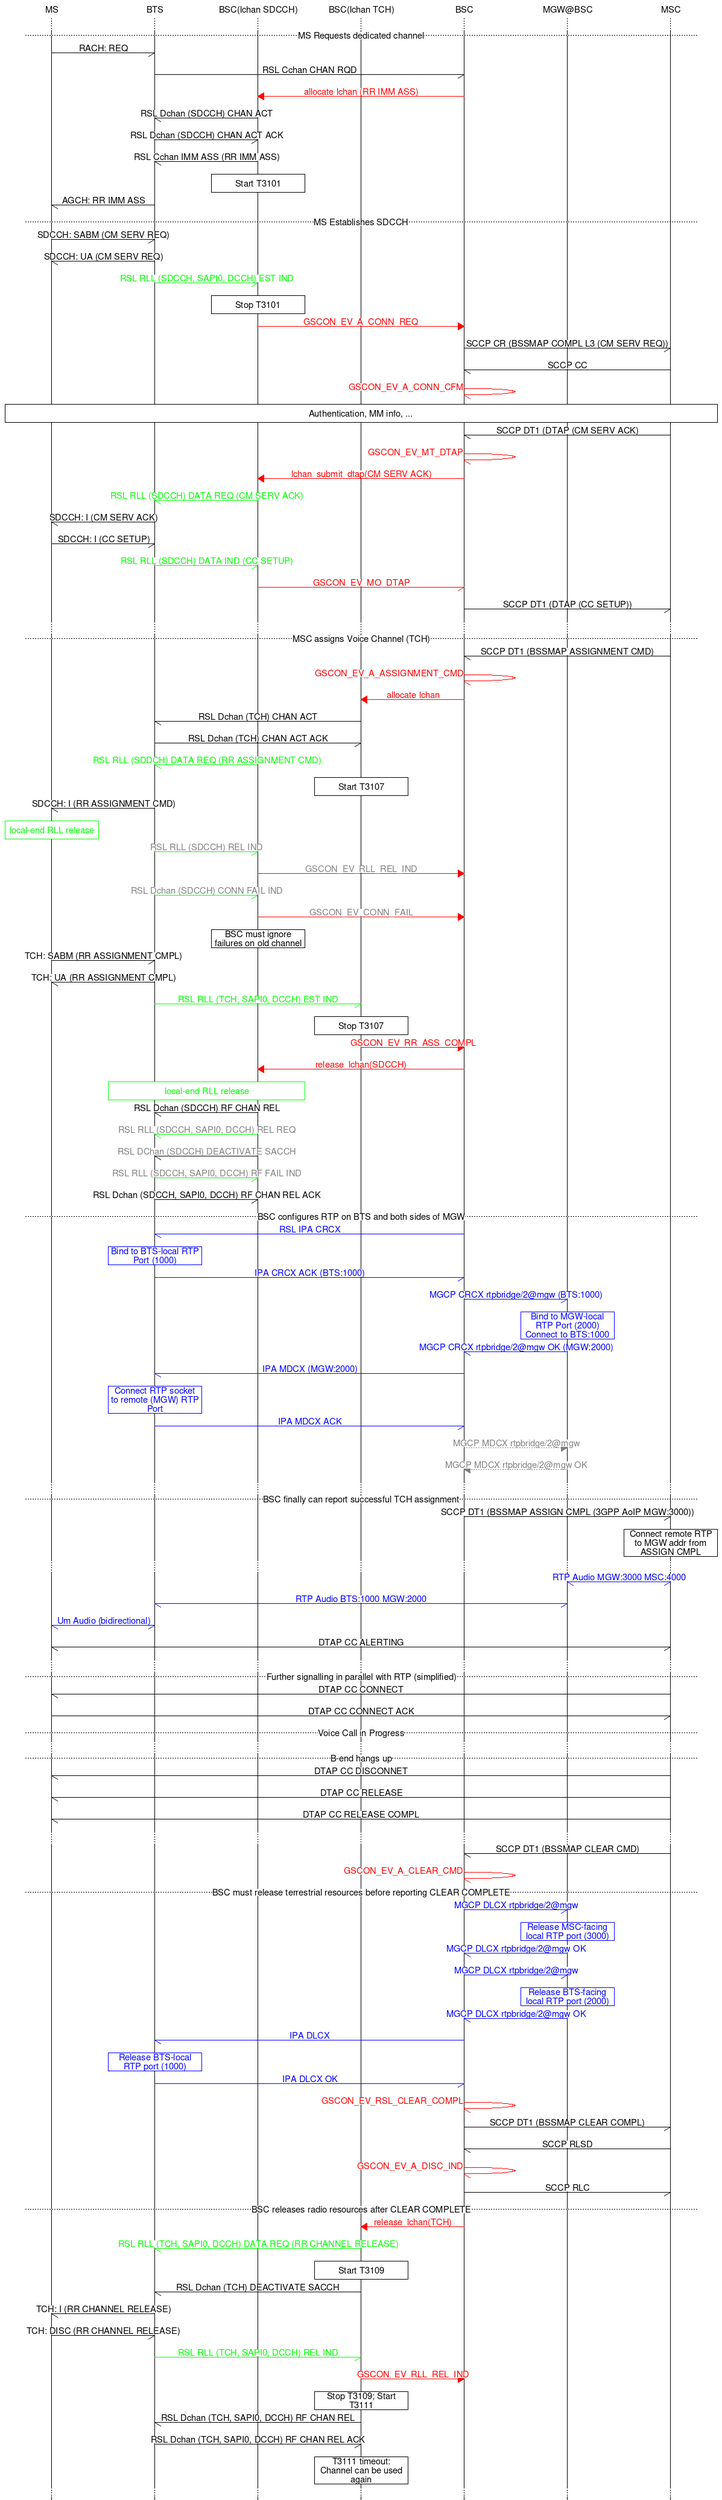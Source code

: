 msc {
	hscale=2;
	ms [label="MS"],
	bts [label="BTS"],
	bsc_l [label="BSC(lchan SDCCH)"],
	bsc_l2 [label="BSC(lchan TCH)"],
	bsc [label="BSC"],
	mgw [label="MGW@BSC"],
	m_sc [label="MSC"];

	...;
	---		[label="MS Requests dedicated channel"];
	ms -> bts	[label="RACH: REQ"];
	bts -> bsc	[label="RSL Cchan CHAN RQD"];
	bsc_l <= bsc	[label="allocate lchan (RR IMM ASS)", textcolor="red", linecolor="red"];
	bts <- bsc_l	[label="RSL Dchan (SDCCH) CHAN ACT"];
	bts -> bsc_l	[label="RSL Dchan (SDCCH) CHAN ACT ACK"];
	bts <- bsc_l	[label="RSL Cchan IMM ASS (RR IMM ASS)"];
	bsc_l box bsc_l	[label="Start T3101"];
	ms <- bts	[label="AGCH: RR IMM ASS"];
	---		[label="MS Establishes SDCCH"];
	ms -> bts	[label="SDCCH: SABM (CM SERV REQ)"];
	ms <- bts	[label="SDCCH: UA (CM SERV REQ)"];
	bts -> bsc_l	[label="RSL RLL (SDCCH, SAPI0, DCCH) EST IND", textcolor="green", linecolor="green"];
	bsc_l box bsc_l	[label="Stop T3101"];
	bsc_l => bsc	[label="GSCON_EV_A_CONN_REQ", textcolor="red", linecolor="red"];
	bsc -> m_sc	[label="SCCP CR (BSSMAP COMPL L3 (CM SERV REQ))"];
	bsc <- m_sc	[label="SCCP CC"];
	bsc -> bsc	[label="GSCON_EV_A_CONN_CFM", textcolor="red", linecolor="red"];
	ms box m_sc	[label="Authentication, MM info, ..."];
	bsc <- m_sc	[label="SCCP DT1 (DTAP (CM SERV ACK)"];
	bsc -> bsc	[label="GSCON_EV_MT_DTAP", textcolor="red", linecolor="red"];
	bsc_l <= bsc	[label="lchan_submit_dtap(CM SERV ACK)", textcolor="red", linecolor="red"];
	bts <- bsc_l	[label="RSL RLL (SDCCH) DATA REQ (CM SERV ACK)", textcolor="green", linecolor="green"];
	ms <- bts	[label="SDCCH: I (CM SERV ACK)"];
	ms -> bts	[label="SDCCH: I (CC SETUP)"];
	bts -> bsc_l	[label="RSL RLL (SDCCH) DATA IND (CC SETUP)", textcolor="green", linecolor="green"];
	bsc_l -> bsc	[label="GSCON_EV_MO_DTAP", textcolor="red", linecolor="red"];
	bsc -> m_sc	[label="SCCP DT1 (DTAP (CC SETUP))"];
	...;

	---		[label="MSC assigns Voice Channel (TCH)"];
	bsc <- m_sc	[label="SCCP DT1 (BSSMAP ASSIGNMENT CMD)"];
	bsc -> bsc	[label="GSCON_EV_A_ASSIGNMENT_CMD", textcolor="red", linecolor="red"];
	bsc_l2 <= bsc	[label="allocate lchan", textcolor="red", linecolor="red"];
	bts <- bsc_l2	[label="RSL Dchan (TCH) CHAN ACT"];
	bts -> bsc_l2	[label="RSL Dchan (TCH) CHAN ACT ACK"];
	bts <- bsc_l	[label="RSL RLL (SDDCH) DATA REQ (RR ASSIGNMENT CMD)", textcolor="green",
linecolor="green"];
	bsc_l2 box bsc_l2	[label="Start T3107"];
	ms <- bts	[label="SDCCH: I (RR ASSIGNMENT CMD)"];
	ms box ms	[label="local-end RLL release", textcolor="green", linecolor="green"];
	bts -> bsc_l	[label="RSL RLL (SDCCH) REL IND", textcolor="gray", linecolor="green"];
	bsc_l => bsc	[label="GSCON_EV_RLL_REL_IND", textcolor="gray", linecolor="red"];
	bts -> bsc_l	[label="RSL Dchan (SDCCH) CONN FAIL IND", textcolor="gray", linecolor="green"];
	bsc_l => bsc	[label="GSCON_EV_CONN_FAIL", textcolor="gray", linecolor="red"];
	bsc_l box bsc_l	[label="BSC must ignore failures on old channel"];
	ms -> bts	[label="TCH: SABM (RR ASSIGNMENT CMPL)"];
	ms <- bts	[label="TCH: UA (RR ASSIGNMENT CMPL)"];
	bts -> bsc_l2	[label="RSL RLL (TCH, SAPI0, DCCH) EST IND", textcolor="green", linecolor="green"];
	bsc_l2 box bsc_l2	[label="Stop T3107"];
	bsc_l2 => bsc	[label="GSCON_EV_RR_ASS_COMPL", textcolor="red", linecolor="red"];

	bsc_l <= bsc	[label="release_lchan(SDCCH)", textcolor="red", linecolor="red"];
	bts box bsc_l	[label="local-end RLL release", textcolor="green", linecolor="green"];
	bts <- bsc_l	[label="RSL Dchan (SDCCH) RF CHAN REL"];
	bts <- bsc_l	[label="RSL RLL (SDCCH, SAPI0, DCCH) REL REQ", textcolor="gray", linecolor="green"];
	bts <- bsc_l	[label="RSL DChan (SDCCH) DEACTIVATE SACCH", textcolor="gray", linecolor="black"];
	bts -> bsc_l	[label="RSL RLL (SDCCH, SAPI0, DCCH) RF FAIL IND", textcolor="gray", linecolor="green"];
	bts -> bsc_l	[label="RSL Dchan (SDCCH, SAPI0, DCCH) RF CHAN REL ACK"];

	# connect BTS RTP with BSC-MGW RTP
	---		[label="BSC configures RTP on BTS and both sides of MGW"];
	bts <- bsc	[label="RSL IPA CRCX", textcolor="blue", linecolor="blue"];
	bts box bts	[label="Bind to BTS-local RTP Port (1000)", textcolor="blue", linecolor="blue"];
	bts -> bsc	[label="IPA CRCX ACK (BTS:1000)", textcolor="blue", linecolor="blue"];
	bsc -> mgw	[label="MGCP CRCX rtpbridge/2@mgw (BTS:1000)", textcolor="blue", linecolor="blue"];
	mgw box mgw	[label="Bind to MGW-local RTP Port (2000)\nConnect to BTS:1000", textcolor="blue", linecolor="blue"];
	bsc <- mgw	[label="MGCP CRCX rtpbridge/2@mgw OK (MGW:2000)", textcolor="blue", linecolor="blue"];
	bts <- bsc	[label="IPA MDCX (MGW:2000)", textcolor="blue", linecolor="blue"];
	bts box bts	[label="Connect RTP socket to remote (MGW) RTP Port", textcolor="blue", linecolor="blue"];
	bts -> bsc	[label="IPA MDCX ACK", textcolor="blue", linecolor="blue"];
	bsc >> mgw	[label="MGCP MDCX rtpbridge/2@mgw", textcolor="gray", linecolor="gray"];
	bsc << mgw	[label="MGCP MDCX rtpbridge/2@mgw OK", textcolor="gray", linecolor="gray"];
	...;

	---		[label="BSC finally can report successful TCH assignment"];
	bsc -> m_sc	[label="SCCP DT1 (BSSMAP ASSIGN CMPL (3GPP AoIP MGW:3000))"];
	m_sc box m_sc	[label="Connect remote RTP to MGW addr from ASSIGN CMPL"];
	...;

	mgw <-> m_sc	[label="RTP Audio MGW:3000 MSC:4000", textcolor="blue", linecolor="blue"];
	bts <-> mgw	[label="RTP Audio BTS:1000 MGW:2000", textcolor="blue", linecolor="blue"];
	ms <-> bts	[label="Um Audio (bidirectional)", textcolor="blue", linecolor="blue"];
	ms <-> m_sc	[label="DTAP CC ALERTING"];
	...;

	---		[label="Further signalling in parallel with RTP (simplified)"];
	ms <- m_sc	[label="DTAP CC CONNECT"];
	ms -> m_sc	[label="DTAP CC CONNECT ACK"];
	---		[label="Voice Call in Progress"];
	...;
	---		[label="B-end hangs up"];
	ms <- m_sc	[label="DTAP CC DISCONNET"];
	ms <- m_sc	[label="DTAP CC RELEASE"];
	ms <- m_sc	[label="DTAP CC RELEASE COMPL"];
	...;
	bsc <- m_sc	[label="SCCP DT1 (BSSMAP CLEAR CMD)"];
	bsc -> bsc 	[label="GSCON_EV_A_CLEAR_CMD", textcolor="red", linecolor="red"];
	---		[label="BSC must release terrestrial resources before reporting CLEAR COMPLETE"];
	mgw <- bsc	[label="MGCP DLCX rtpbridge/2@mgw", textcolor="blue", linecolor="blue"];
	mgw box mgw	[label="Release MSC-facing local RTP port (3000)", textcolor="blue", linecolor="blue"];
	mgw -> bsc	[label="MGCP DLCX rtpbridge/2@mgw OK", textcolor="blue", linecolor="blue"];

	mgw <- bsc	[label="MGCP DLCX rtpbridge/2@mgw", textcolor="blue", linecolor="blue"];
	mgw box mgw	[label="Release BTS-facing local RTP port (2000)", textcolor="blue", linecolor="blue"];
	mgw -> bsc	[label="MGCP DLCX rtpbridge/2@mgw OK", textcolor="blue", linecolor="blue"];

	bts <- bsc	[label="IPA DLCX", textcolor="blue", linecolor="blue"];
	bts box bts	[label="Release BTS-local RTP port (1000)", textcolor="blue", linecolor="blue"];
	bts -> bsc	[label="IPA DLCX OK", textcolor="blue", linecolor="blue"];

	bsc -> bsc	[label="GSCON_EV_RSL_CLEAR_COMPL", textcolor="red", linecolor="red"];
	bsc -> m_sc	[label="SCCP DT1 (BSSMAP CLEAR COMPL)"];
	bsc <- m_sc	[label="SCCP RLSD"];
	bsc -> bsc	[label="GSCON_EV_A_DISC_IND", textcolor="red", linecolor="red"];
	bsc -> m_sc	[label="SCCP RLC"];

	---		[label="BSC releases radio resources after CLEAR COMPLETE"];
	bsc_l2 <= bsc	[label="release_lchan(TCH)", textcolor="red", linecolor="red"];
	bts <- bsc_l2	[label="RSL RLL (TCH, SAPI0, DCCH) DATA REQ (RR CHANNEL RELEASE)", textcolor="green", linecolor="green"];
	bsc_l2 box bsc_l2	[label="Start T3109"];
	bts <- bsc_l2	[label="RSL Dchan (TCH) DEACTIVATE SACCH"];
	ms <- bts	[label="TCH: I (RR CHANNEL RELEASE)"];
	ms -> bts	[label="TCH: DISC (RR CHANNEL RELEASE)"];
	bts -> bsc_l2	[label="RSL RLL (TCH, SAPI0, DCCH) REL IND", textcolor="green", linecolor="green"];
	bsc_l2 => bsc	[label="GSCON_EV_RLL_REL_IND", textcolor="red", linecolor="red"];
	bsc_l2 box bsc_l2	[label="Stop T3109; Start T3111"];
	# optional: Conn Fail?
	bts <- bsc_l2	[label="RSL Dchan (TCH, SAPI0, DCCH) RF CHAN REL"];
	bts -> bsc_l2	[label="RSL Dchan (TCH, SAPI0, DCCH) RF CHAN REL ACK"];
	bsc_l2 box bsc_l2	[label="T3111 timeout: Channel can be used again"];

	...;

}
